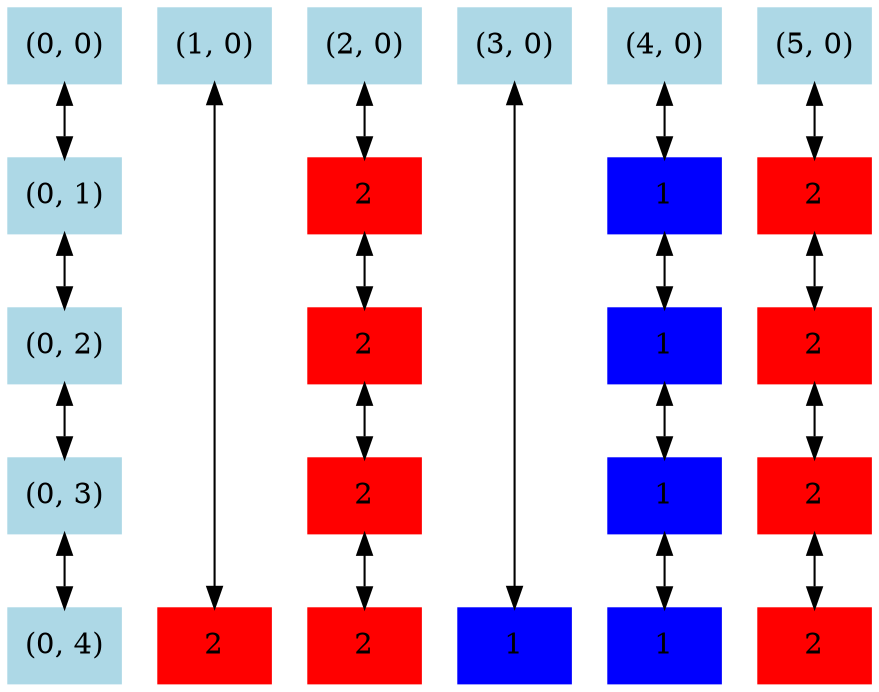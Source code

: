 digraph {
	node [shape=box style=filled]
	{
		rank=same
		node [color=lightblue]
		node00 [label="(0, 0)"]
		rank=same
		node [color=lightblue]
		node10 [label="(1, 0)"]
		rank=same
		node [color=lightblue]
		node20 [label="(2, 0)"]
		rank=same
		node [color=lightblue]
		node30 [label="(3, 0)"]
		rank=same
		node [color=lightblue]
		node40 [label="(4, 0)"]
		rank=same
		node [color=lightblue]
		node50 [label="(5, 0)"]
	}
	{
		rank=same
		node [color=lightblue]
		node01 [label="(0, 1)"]
		rank=same
		node [color=red]
		node21 [label=2]
		rank=same
		node [color=blue]
		node41 [label=1]
		rank=same
		node [color=red]
		node51 [label=2]
	}
	{
		rank=same
		node [color=lightblue]
		node02 [label="(0, 2)"]
		rank=same
		node [color=red]
		node22 [label=2]
		rank=same
		node [color=blue]
		node42 [label=1]
		rank=same
		node [color=red]
		node52 [label=2]
	}
	{
		rank=same
		node [color=lightblue]
		node03 [label="(0, 3)"]
		rank=same
		node [color=red]
		node23 [label=2]
		rank=same
		node [color=blue]
		node43 [label=1]
		rank=same
		node [color=red]
		node53 [label=2]
	}
	{
		rank=same
		node [color=lightblue]
		node04 [label="(0, 4)"]
		rank=same
		node [color=red]
		node14 [label=2]
		rank=same
		node [color=red]
		node24 [label=2]
		rank=same
		node [color=blue]
		node34 [label=1]
		rank=same
		node [color=blue]
		node44 [label=1]
		rank=same
		node [color=red]
		node54 [label=2]
	}
	node00 -> node01 [dir=both]
	node01 -> node02 [dir=both]
	node02 -> node03 [dir=both]
	node03 -> node04 [dir=both]
	node10 -> node14 [dir=both]
	node20 -> node21 [dir=both]
	node21 -> node22 [dir=both]
	node22 -> node23 [dir=both]
	node23 -> node24 [dir=both]
	node30 -> node34 [dir=both]
	node40 -> node41 [dir=both]
	node41 -> node42 [dir=both]
	node42 -> node43 [dir=both]
	node43 -> node44 [dir=both]
	node50 -> node51 [dir=both]
	node51 -> node52 [dir=both]
	node52 -> node53 [dir=both]
	node53 -> node54 [dir=both]
}

